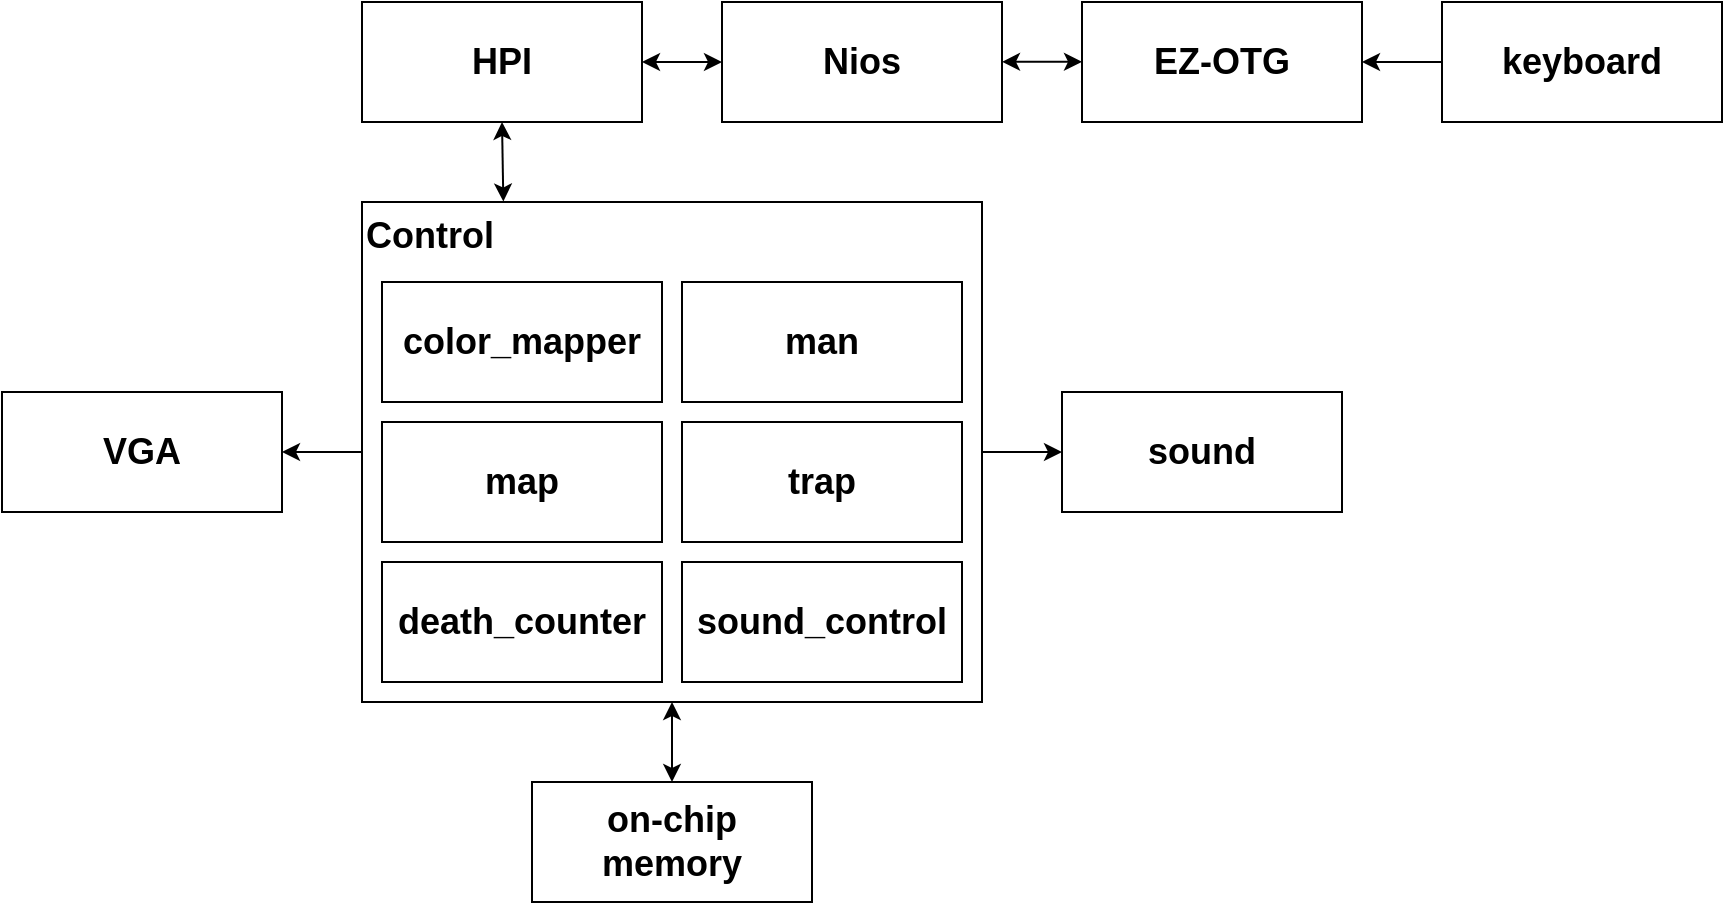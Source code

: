 <mxfile version="13.8.2" type="device"><diagram id="8oTcuttBPqv035qe3GBe" name="Page-1"><mxGraphModel dx="1221" dy="725" grid="1" gridSize="10" guides="1" tooltips="1" connect="1" arrows="1" fold="1" page="1" pageScale="1" pageWidth="3300" pageHeight="4681" math="0" shadow="0"><root><mxCell id="0"/><mxCell id="1" parent="0"/><mxCell id="6eWnVGzsIlg2jC1SbeFi-11" value="" style="group" vertex="1" connectable="0" parent="1"><mxGeometry x="340" y="180" width="310" height="250" as="geometry"/></mxCell><mxCell id="6eWnVGzsIlg2jC1SbeFi-3" value="&lt;b&gt;&lt;font style=&quot;font-size: 18px&quot;&gt;Control&lt;/font&gt;&lt;/b&gt;" style="rounded=0;whiteSpace=wrap;html=1;align=left;horizontal=1;verticalAlign=top;" vertex="1" parent="6eWnVGzsIlg2jC1SbeFi-11"><mxGeometry width="310" height="250" as="geometry"/></mxCell><mxCell id="6eWnVGzsIlg2jC1SbeFi-4" value="&lt;font style=&quot;font-size: 18px&quot;&gt;&lt;b&gt;color_mapper&lt;/b&gt;&lt;/font&gt;" style="rounded=0;whiteSpace=wrap;html=1;" vertex="1" parent="6eWnVGzsIlg2jC1SbeFi-11"><mxGeometry x="10" y="40" width="140" height="60" as="geometry"/></mxCell><mxCell id="6eWnVGzsIlg2jC1SbeFi-6" value="&lt;font style=&quot;font-size: 18px&quot;&gt;&lt;b&gt;map&lt;/b&gt;&lt;/font&gt;" style="rounded=0;whiteSpace=wrap;html=1;" vertex="1" parent="6eWnVGzsIlg2jC1SbeFi-11"><mxGeometry x="10" y="110" width="140" height="60" as="geometry"/></mxCell><mxCell id="6eWnVGzsIlg2jC1SbeFi-7" value="&lt;font style=&quot;font-size: 18px&quot;&gt;&lt;b&gt;death_counter&lt;/b&gt;&lt;/font&gt;" style="rounded=0;whiteSpace=wrap;html=1;" vertex="1" parent="6eWnVGzsIlg2jC1SbeFi-11"><mxGeometry x="10" y="180" width="140" height="60" as="geometry"/></mxCell><mxCell id="6eWnVGzsIlg2jC1SbeFi-8" value="&lt;font style=&quot;font-size: 18px&quot;&gt;&lt;b&gt;man&lt;/b&gt;&lt;/font&gt;" style="rounded=0;whiteSpace=wrap;html=1;" vertex="1" parent="6eWnVGzsIlg2jC1SbeFi-11"><mxGeometry x="160" y="40" width="140" height="60" as="geometry"/></mxCell><mxCell id="6eWnVGzsIlg2jC1SbeFi-9" value="&lt;font style=&quot;font-size: 18px&quot;&gt;&lt;b&gt;trap&lt;/b&gt;&lt;/font&gt;" style="rounded=0;whiteSpace=wrap;html=1;" vertex="1" parent="6eWnVGzsIlg2jC1SbeFi-11"><mxGeometry x="160" y="110" width="140" height="60" as="geometry"/></mxCell><mxCell id="6eWnVGzsIlg2jC1SbeFi-10" value="&lt;font style=&quot;font-size: 18px&quot;&gt;&lt;b&gt;sound_control&lt;/b&gt;&lt;/font&gt;" style="rounded=0;whiteSpace=wrap;html=1;" vertex="1" parent="6eWnVGzsIlg2jC1SbeFi-11"><mxGeometry x="160" y="180" width="140" height="60" as="geometry"/></mxCell><mxCell id="6eWnVGzsIlg2jC1SbeFi-13" value="&lt;font style=&quot;font-size: 18px&quot;&gt;&lt;b&gt;VGA&lt;/b&gt;&lt;/font&gt;" style="rounded=0;whiteSpace=wrap;html=1;" vertex="1" parent="1"><mxGeometry x="160" y="275" width="140" height="60" as="geometry"/></mxCell><mxCell id="6eWnVGzsIlg2jC1SbeFi-14" value="&lt;font style=&quot;font-size: 18px&quot;&gt;&lt;b&gt;HPI&lt;/b&gt;&lt;/font&gt;" style="rounded=0;whiteSpace=wrap;html=1;" vertex="1" parent="1"><mxGeometry x="340" y="80" width="140" height="60" as="geometry"/></mxCell><mxCell id="6eWnVGzsIlg2jC1SbeFi-15" value="&lt;font style=&quot;font-size: 18px&quot;&gt;&lt;b&gt;Nios&lt;/b&gt;&lt;/font&gt;" style="rounded=0;whiteSpace=wrap;html=1;" vertex="1" parent="1"><mxGeometry x="520" y="80" width="140" height="60" as="geometry"/></mxCell><mxCell id="6eWnVGzsIlg2jC1SbeFi-16" value="&lt;font style=&quot;font-size: 18px&quot;&gt;&lt;b&gt;EZ-OTG&lt;/b&gt;&lt;/font&gt;" style="rounded=0;whiteSpace=wrap;html=1;" vertex="1" parent="1"><mxGeometry x="700" y="80" width="140" height="60" as="geometry"/></mxCell><mxCell id="6eWnVGzsIlg2jC1SbeFi-23" style="edgeStyle=orthogonalEdgeStyle;rounded=0;orthogonalLoop=1;jettySize=auto;html=1;entryX=1;entryY=0.5;entryDx=0;entryDy=0;" edge="1" parent="1" source="6eWnVGzsIlg2jC1SbeFi-17" target="6eWnVGzsIlg2jC1SbeFi-16"><mxGeometry relative="1" as="geometry"/></mxCell><mxCell id="6eWnVGzsIlg2jC1SbeFi-17" value="&lt;font style=&quot;font-size: 18px&quot;&gt;&lt;b&gt;keyboard&lt;/b&gt;&lt;/font&gt;" style="rounded=0;whiteSpace=wrap;html=1;" vertex="1" parent="1"><mxGeometry x="880" y="80" width="140" height="60" as="geometry"/></mxCell><mxCell id="6eWnVGzsIlg2jC1SbeFi-18" value="&lt;font style=&quot;font-size: 18px&quot;&gt;&lt;b&gt;sound&lt;/b&gt;&lt;/font&gt;" style="rounded=0;whiteSpace=wrap;html=1;" vertex="1" parent="1"><mxGeometry x="690" y="275" width="140" height="60" as="geometry"/></mxCell><mxCell id="6eWnVGzsIlg2jC1SbeFi-19" value="&lt;font style=&quot;font-size: 18px&quot;&gt;&lt;b&gt;on-chip&lt;br&gt;memory&lt;br&gt;&lt;/b&gt;&lt;/font&gt;" style="rounded=0;whiteSpace=wrap;html=1;" vertex="1" parent="1"><mxGeometry x="425" y="470" width="140" height="60" as="geometry"/></mxCell><mxCell id="6eWnVGzsIlg2jC1SbeFi-20" value="" style="endArrow=classic;startArrow=classic;html=1;exitX=0.228;exitY=-0.001;exitDx=0;exitDy=0;entryX=0.5;entryY=1;entryDx=0;entryDy=0;exitPerimeter=0;" edge="1" parent="1" source="6eWnVGzsIlg2jC1SbeFi-3" target="6eWnVGzsIlg2jC1SbeFi-14"><mxGeometry width="50" height="50" relative="1" as="geometry"><mxPoint x="500" y="220" as="sourcePoint"/><mxPoint x="550" y="170" as="targetPoint"/></mxGeometry></mxCell><mxCell id="6eWnVGzsIlg2jC1SbeFi-21" value="" style="endArrow=classic;startArrow=classic;html=1;exitX=1;exitY=0.5;exitDx=0;exitDy=0;entryX=0;entryY=0.5;entryDx=0;entryDy=0;" edge="1" parent="1" source="6eWnVGzsIlg2jC1SbeFi-14" target="6eWnVGzsIlg2jC1SbeFi-15"><mxGeometry width="50" height="50" relative="1" as="geometry"><mxPoint x="500" y="220" as="sourcePoint"/><mxPoint x="550" y="170" as="targetPoint"/></mxGeometry></mxCell><mxCell id="6eWnVGzsIlg2jC1SbeFi-22" value="" style="endArrow=classic;startArrow=classic;html=1;exitX=1;exitY=0.5;exitDx=0;exitDy=0;entryX=0;entryY=0.5;entryDx=0;entryDy=0;" edge="1" parent="1"><mxGeometry width="50" height="50" relative="1" as="geometry"><mxPoint x="660" y="109.9" as="sourcePoint"/><mxPoint x="700" y="109.9" as="targetPoint"/></mxGeometry></mxCell><mxCell id="6eWnVGzsIlg2jC1SbeFi-24" style="edgeStyle=orthogonalEdgeStyle;rounded=0;orthogonalLoop=1;jettySize=auto;html=1;entryX=1;entryY=0.5;entryDx=0;entryDy=0;" edge="1" parent="1" source="6eWnVGzsIlg2jC1SbeFi-3" target="6eWnVGzsIlg2jC1SbeFi-13"><mxGeometry relative="1" as="geometry"/></mxCell><mxCell id="6eWnVGzsIlg2jC1SbeFi-25" style="edgeStyle=orthogonalEdgeStyle;rounded=0;orthogonalLoop=1;jettySize=auto;html=1;exitX=1;exitY=0.5;exitDx=0;exitDy=0;entryX=0;entryY=0.5;entryDx=0;entryDy=0;" edge="1" parent="1" source="6eWnVGzsIlg2jC1SbeFi-3" target="6eWnVGzsIlg2jC1SbeFi-18"><mxGeometry relative="1" as="geometry"/></mxCell><mxCell id="6eWnVGzsIlg2jC1SbeFi-27" value="" style="endArrow=classic;startArrow=classic;html=1;exitX=0.5;exitY=0;exitDx=0;exitDy=0;entryX=0.5;entryY=1;entryDx=0;entryDy=0;" edge="1" parent="1" source="6eWnVGzsIlg2jC1SbeFi-19" target="6eWnVGzsIlg2jC1SbeFi-3"><mxGeometry width="50" height="50" relative="1" as="geometry"><mxPoint x="490" y="460" as="sourcePoint"/><mxPoint x="540" y="410" as="targetPoint"/></mxGeometry></mxCell></root></mxGraphModel></diagram></mxfile>